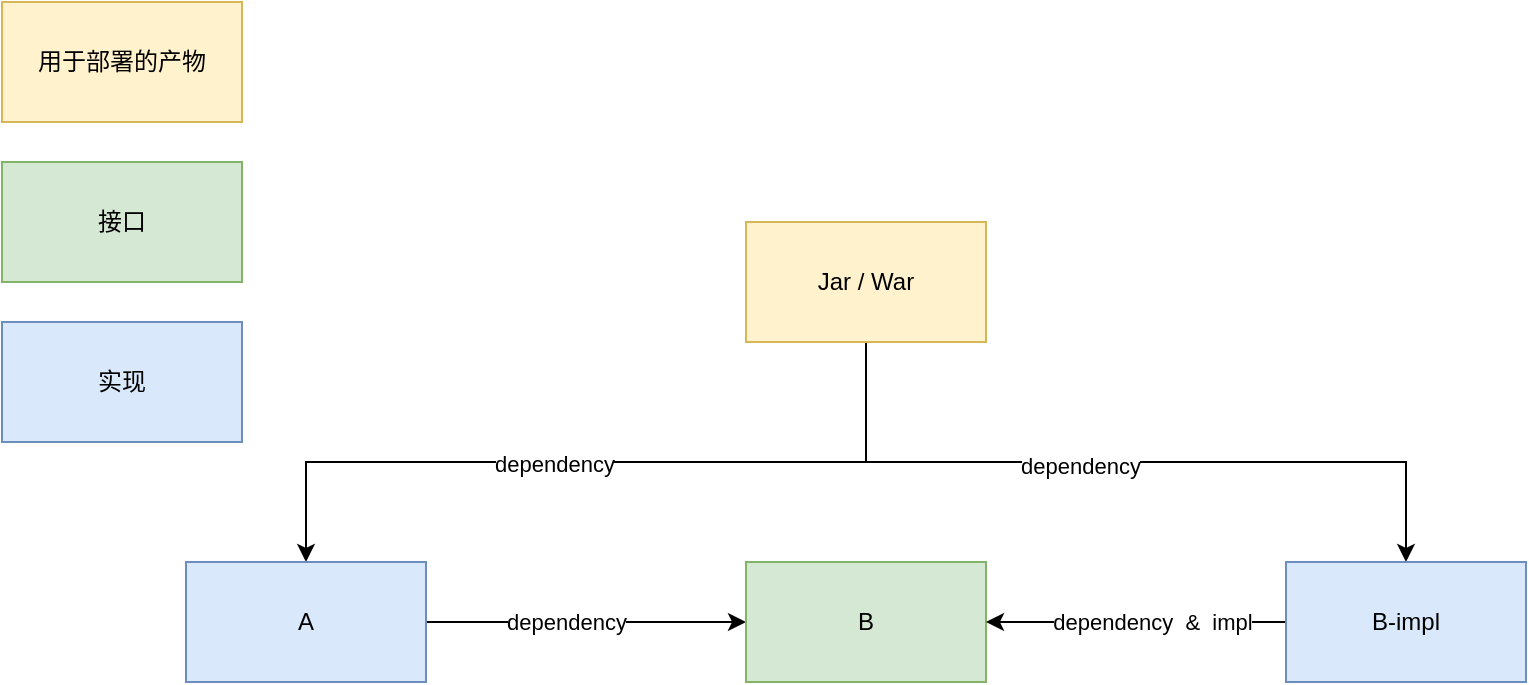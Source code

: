 <mxfile version="20.3.0" type="github">
  <diagram id="d4W6UCmJVO9TeJFTkR9j" name="第 1 页">
    <mxGraphModel dx="865" dy="556" grid="1" gridSize="10" guides="1" tooltips="1" connect="1" arrows="1" fold="1" page="1" pageScale="1" pageWidth="827" pageHeight="1169" math="0" shadow="0">
      <root>
        <mxCell id="0" />
        <mxCell id="1" parent="0" />
        <mxCell id="ymeIpKLwmaZPsYRKqCFJ-9" style="edgeStyle=orthogonalEdgeStyle;rounded=0;orthogonalLoop=1;jettySize=auto;html=1;entryX=0.5;entryY=0;entryDx=0;entryDy=0;exitX=0.5;exitY=1;exitDx=0;exitDy=0;" edge="1" parent="1" source="ymeIpKLwmaZPsYRKqCFJ-1" target="ymeIpKLwmaZPsYRKqCFJ-2">
          <mxGeometry relative="1" as="geometry">
            <Array as="points">
              <mxPoint x="460" y="350" />
              <mxPoint x="180" y="350" />
            </Array>
          </mxGeometry>
        </mxCell>
        <mxCell id="ymeIpKLwmaZPsYRKqCFJ-10" value="dependency" style="edgeLabel;html=1;align=center;verticalAlign=middle;resizable=0;points=[];" vertex="1" connectable="0" parent="ymeIpKLwmaZPsYRKqCFJ-9">
          <mxGeometry x="0.108" y="1" relative="1" as="geometry">
            <mxPoint as="offset" />
          </mxGeometry>
        </mxCell>
        <mxCell id="ymeIpKLwmaZPsYRKqCFJ-11" style="edgeStyle=orthogonalEdgeStyle;rounded=0;orthogonalLoop=1;jettySize=auto;html=1;entryX=0.5;entryY=0;entryDx=0;entryDy=0;" edge="1" parent="1" source="ymeIpKLwmaZPsYRKqCFJ-1" target="ymeIpKLwmaZPsYRKqCFJ-6">
          <mxGeometry relative="1" as="geometry">
            <Array as="points">
              <mxPoint x="460" y="350" />
              <mxPoint x="730" y="350" />
            </Array>
          </mxGeometry>
        </mxCell>
        <mxCell id="ymeIpKLwmaZPsYRKqCFJ-12" value="dependency" style="edgeLabel;html=1;align=center;verticalAlign=middle;resizable=0;points=[];" vertex="1" connectable="0" parent="ymeIpKLwmaZPsYRKqCFJ-11">
          <mxGeometry x="-0.125" y="-2" relative="1" as="geometry">
            <mxPoint as="offset" />
          </mxGeometry>
        </mxCell>
        <mxCell id="ymeIpKLwmaZPsYRKqCFJ-1" value="Jar / War" style="rounded=0;whiteSpace=wrap;html=1;fillColor=#fff2cc;strokeColor=#d6b656;" vertex="1" parent="1">
          <mxGeometry x="400" y="230" width="120" height="60" as="geometry" />
        </mxCell>
        <mxCell id="ymeIpKLwmaZPsYRKqCFJ-4" style="edgeStyle=orthogonalEdgeStyle;rounded=0;orthogonalLoop=1;jettySize=auto;html=1;entryX=0;entryY=0.5;entryDx=0;entryDy=0;" edge="1" parent="1" source="ymeIpKLwmaZPsYRKqCFJ-2" target="ymeIpKLwmaZPsYRKqCFJ-3">
          <mxGeometry relative="1" as="geometry" />
        </mxCell>
        <mxCell id="ymeIpKLwmaZPsYRKqCFJ-5" value="dependency" style="edgeLabel;html=1;align=center;verticalAlign=middle;resizable=0;points=[];" vertex="1" connectable="0" parent="ymeIpKLwmaZPsYRKqCFJ-4">
          <mxGeometry x="-0.263" y="4" relative="1" as="geometry">
            <mxPoint x="11" y="4" as="offset" />
          </mxGeometry>
        </mxCell>
        <mxCell id="ymeIpKLwmaZPsYRKqCFJ-2" value="A" style="rounded=0;whiteSpace=wrap;html=1;fillColor=#dae8fc;strokeColor=#6c8ebf;" vertex="1" parent="1">
          <mxGeometry x="120" y="400" width="120" height="60" as="geometry" />
        </mxCell>
        <mxCell id="ymeIpKLwmaZPsYRKqCFJ-3" value="B" style="rounded=0;whiteSpace=wrap;html=1;fillColor=#d5e8d4;strokeColor=#82b366;" vertex="1" parent="1">
          <mxGeometry x="400" y="400" width="120" height="60" as="geometry" />
        </mxCell>
        <mxCell id="ymeIpKLwmaZPsYRKqCFJ-7" style="edgeStyle=orthogonalEdgeStyle;rounded=0;orthogonalLoop=1;jettySize=auto;html=1;entryX=1;entryY=0.5;entryDx=0;entryDy=0;" edge="1" parent="1" source="ymeIpKLwmaZPsYRKqCFJ-6" target="ymeIpKLwmaZPsYRKqCFJ-3">
          <mxGeometry relative="1" as="geometry" />
        </mxCell>
        <mxCell id="ymeIpKLwmaZPsYRKqCFJ-8" value="dependency&amp;nbsp; &amp;amp;&amp;nbsp; impl" style="edgeLabel;html=1;align=center;verticalAlign=middle;resizable=0;points=[];" vertex="1" connectable="0" parent="ymeIpKLwmaZPsYRKqCFJ-7">
          <mxGeometry x="-0.098" relative="1" as="geometry">
            <mxPoint as="offset" />
          </mxGeometry>
        </mxCell>
        <mxCell id="ymeIpKLwmaZPsYRKqCFJ-6" value="B-impl" style="rounded=0;whiteSpace=wrap;html=1;fillColor=#dae8fc;strokeColor=#6c8ebf;" vertex="1" parent="1">
          <mxGeometry x="670" y="400" width="120" height="60" as="geometry" />
        </mxCell>
        <mxCell id="ymeIpKLwmaZPsYRKqCFJ-13" value="用于部署的产物" style="rounded=0;whiteSpace=wrap;html=1;fillColor=#fff2cc;strokeColor=#d6b656;" vertex="1" parent="1">
          <mxGeometry x="28" y="120" width="120" height="60" as="geometry" />
        </mxCell>
        <mxCell id="ymeIpKLwmaZPsYRKqCFJ-14" value="接口" style="rounded=0;whiteSpace=wrap;html=1;fillColor=#d5e8d4;strokeColor=#82b366;" vertex="1" parent="1">
          <mxGeometry x="28" y="200" width="120" height="60" as="geometry" />
        </mxCell>
        <mxCell id="ymeIpKLwmaZPsYRKqCFJ-15" value="实现" style="rounded=0;whiteSpace=wrap;html=1;fillColor=#dae8fc;strokeColor=#6c8ebf;" vertex="1" parent="1">
          <mxGeometry x="28" y="280" width="120" height="60" as="geometry" />
        </mxCell>
      </root>
    </mxGraphModel>
  </diagram>
</mxfile>
